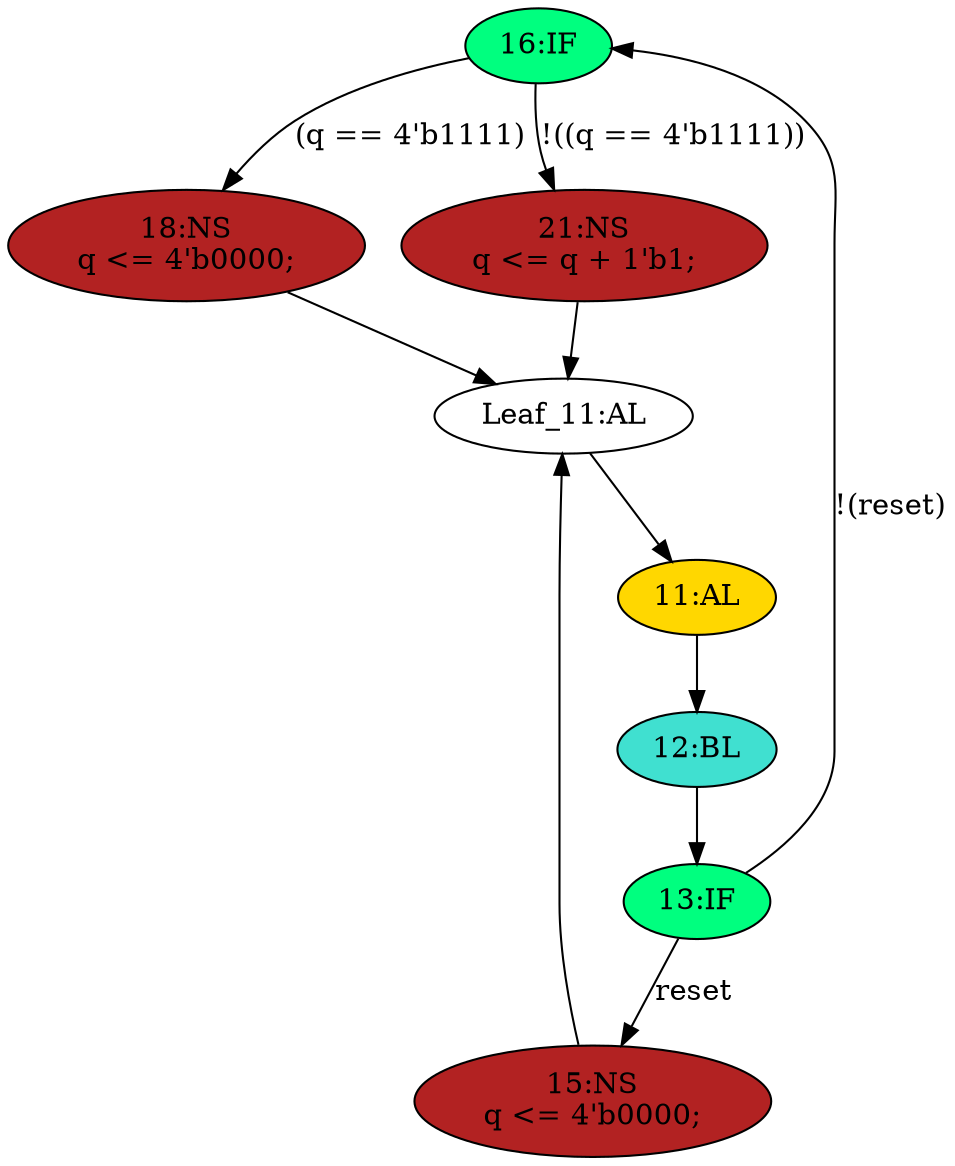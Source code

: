 strict digraph "compose( ,  )" {
	node [label="\N"];
	"16:IF"	[ast="<pyverilog.vparser.ast.IfStatement object at 0x7f30231e4ed0>",
		fillcolor=springgreen,
		label="16:IF",
		statements="[]",
		style=filled,
		typ=IfStatement];
	"18:NS"	[ast="<pyverilog.vparser.ast.NonblockingSubstitution object at 0x7f30231e4890>",
		fillcolor=firebrick,
		label="18:NS
q <= 4'b0000;",
		statements="[<pyverilog.vparser.ast.NonblockingSubstitution object at 0x7f30231e4890>]",
		style=filled,
		typ=NonblockingSubstitution];
	"16:IF" -> "18:NS"	[cond="['q']",
		label="(q == 4'b1111)",
		lineno=16];
	"21:NS"	[ast="<pyverilog.vparser.ast.NonblockingSubstitution object at 0x7f30231f2150>",
		fillcolor=firebrick,
		label="21:NS
q <= q + 1'b1;",
		statements="[<pyverilog.vparser.ast.NonblockingSubstitution object at 0x7f30231f2150>]",
		style=filled,
		typ=NonblockingSubstitution];
	"16:IF" -> "21:NS"	[cond="['q']",
		label="!((q == 4'b1111))",
		lineno=16];
	"13:IF"	[ast="<pyverilog.vparser.ast.IfStatement object at 0x7f30231f7390>",
		fillcolor=springgreen,
		label="13:IF",
		statements="[]",
		style=filled,
		typ=IfStatement];
	"13:IF" -> "16:IF"	[cond="['reset']",
		label="!(reset)",
		lineno=13];
	"15:NS"	[ast="<pyverilog.vparser.ast.NonblockingSubstitution object at 0x7f3023196910>",
		fillcolor=firebrick,
		label="15:NS
q <= 4'b0000;",
		statements="[<pyverilog.vparser.ast.NonblockingSubstitution object at 0x7f3023196910>]",
		style=filled,
		typ=NonblockingSubstitution];
	"13:IF" -> "15:NS"	[cond="['reset']",
		label=reset,
		lineno=13];
	"Leaf_11:AL"	[def_var="['q']",
		label="Leaf_11:AL"];
	"18:NS" -> "Leaf_11:AL"	[cond="[]",
		lineno=None];
	"11:AL"	[ast="<pyverilog.vparser.ast.Always object at 0x7f30234b5e10>",
		clk_sens=True,
		fillcolor=gold,
		label="11:AL",
		sens="['clk', 'reset']",
		statements="[]",
		style=filled,
		typ=Always,
		use_var="['reset', 'q']"];
	"Leaf_11:AL" -> "11:AL";
	"12:BL"	[ast="<pyverilog.vparser.ast.Block object at 0x7f30234b50d0>",
		fillcolor=turquoise,
		label="12:BL",
		statements="[]",
		style=filled,
		typ=Block];
	"12:BL" -> "13:IF"	[cond="[]",
		lineno=None];
	"15:NS" -> "Leaf_11:AL"	[cond="[]",
		lineno=None];
	"11:AL" -> "12:BL"	[cond="[]",
		lineno=None];
	"21:NS" -> "Leaf_11:AL"	[cond="[]",
		lineno=None];
}
